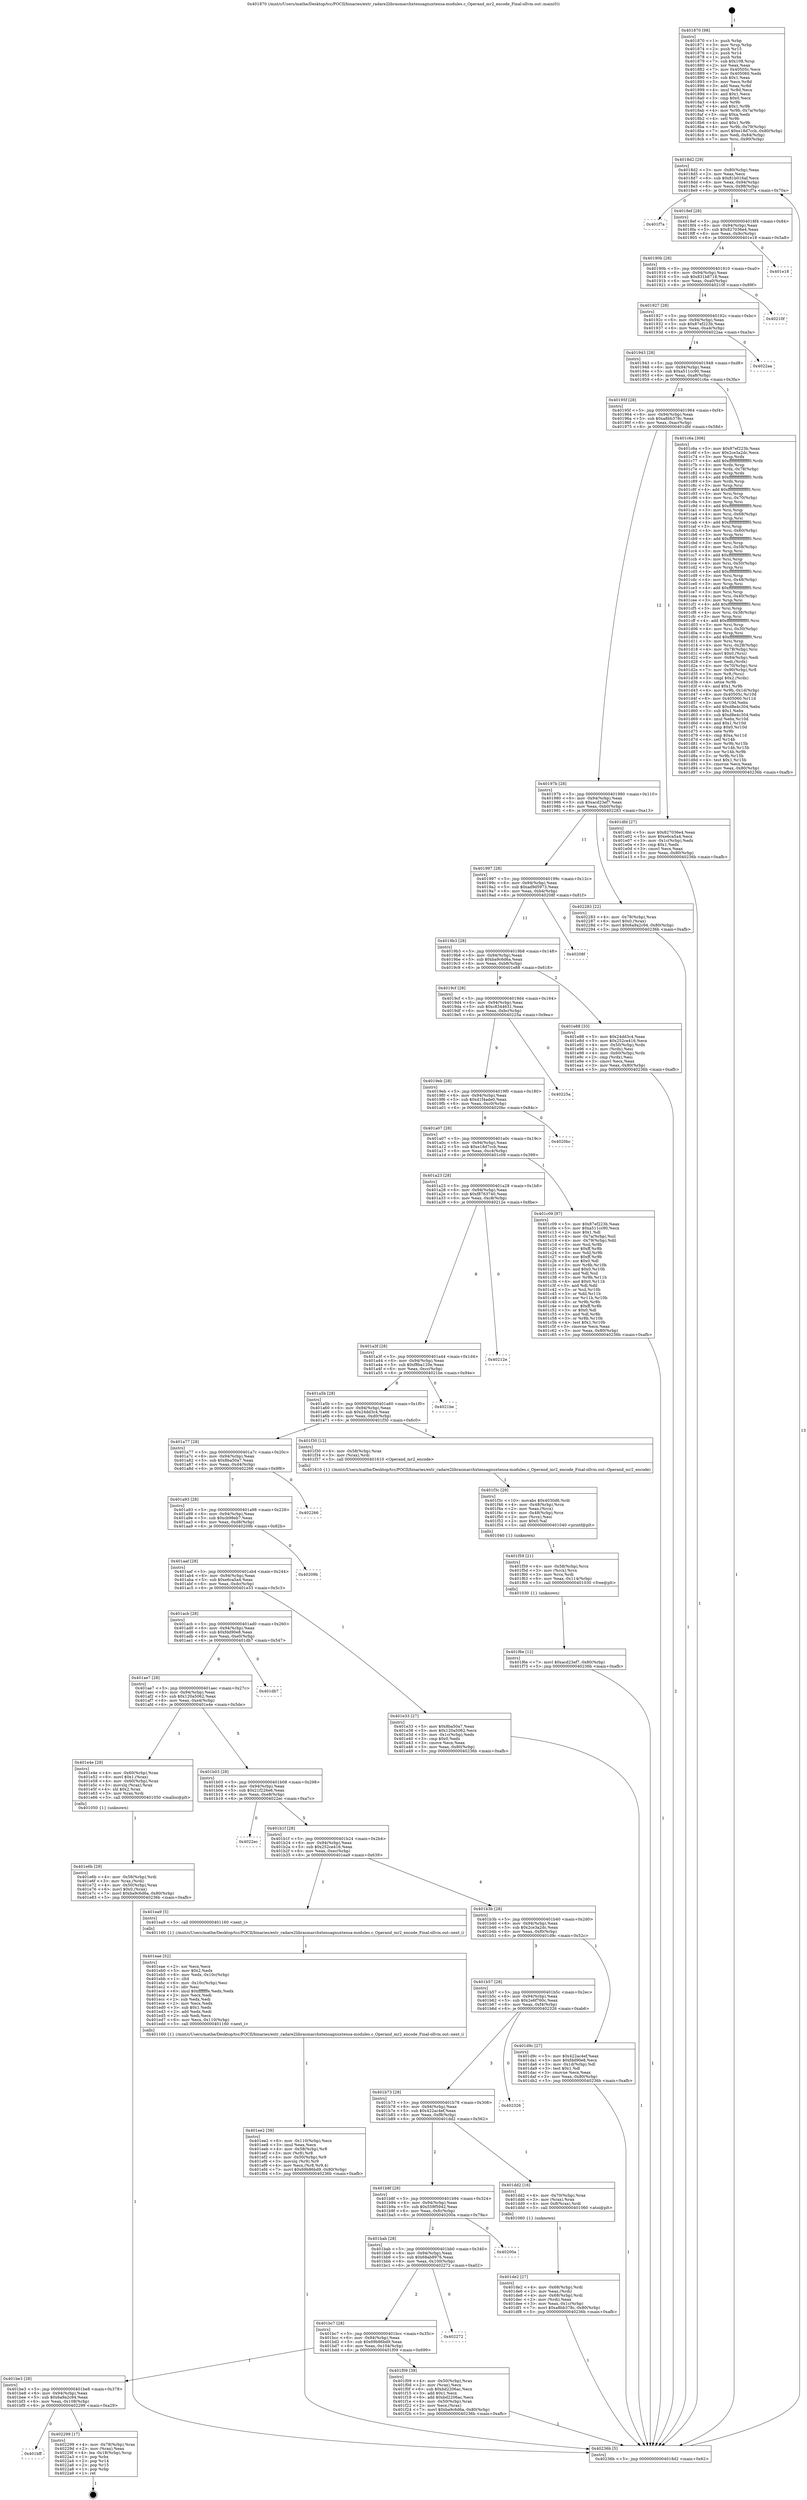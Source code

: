 digraph "0x401870" {
  label = "0x401870 (/mnt/c/Users/mathe/Desktop/tcc/POCII/binaries/extr_radare2librasmarchxtensagnuxtensa-modules.c_Operand_mr2_encode_Final-ollvm.out::main(0))"
  labelloc = "t"
  node[shape=record]

  Entry [label="",width=0.3,height=0.3,shape=circle,fillcolor=black,style=filled]
  "0x4018d2" [label="{
     0x4018d2 [29]\l
     | [instrs]\l
     &nbsp;&nbsp;0x4018d2 \<+3\>: mov -0x80(%rbp),%eax\l
     &nbsp;&nbsp;0x4018d5 \<+2\>: mov %eax,%ecx\l
     &nbsp;&nbsp;0x4018d7 \<+6\>: sub $0x81b016af,%ecx\l
     &nbsp;&nbsp;0x4018dd \<+6\>: mov %eax,-0x94(%rbp)\l
     &nbsp;&nbsp;0x4018e3 \<+6\>: mov %ecx,-0x98(%rbp)\l
     &nbsp;&nbsp;0x4018e9 \<+6\>: je 0000000000401f7a \<main+0x70a\>\l
  }"]
  "0x401f7a" [label="{
     0x401f7a\l
  }", style=dashed]
  "0x4018ef" [label="{
     0x4018ef [28]\l
     | [instrs]\l
     &nbsp;&nbsp;0x4018ef \<+5\>: jmp 00000000004018f4 \<main+0x84\>\l
     &nbsp;&nbsp;0x4018f4 \<+6\>: mov -0x94(%rbp),%eax\l
     &nbsp;&nbsp;0x4018fa \<+5\>: sub $0x827036e4,%eax\l
     &nbsp;&nbsp;0x4018ff \<+6\>: mov %eax,-0x9c(%rbp)\l
     &nbsp;&nbsp;0x401905 \<+6\>: je 0000000000401e18 \<main+0x5a8\>\l
  }"]
  Exit [label="",width=0.3,height=0.3,shape=circle,fillcolor=black,style=filled,peripheries=2]
  "0x401e18" [label="{
     0x401e18\l
  }", style=dashed]
  "0x40190b" [label="{
     0x40190b [28]\l
     | [instrs]\l
     &nbsp;&nbsp;0x40190b \<+5\>: jmp 0000000000401910 \<main+0xa0\>\l
     &nbsp;&nbsp;0x401910 \<+6\>: mov -0x94(%rbp),%eax\l
     &nbsp;&nbsp;0x401916 \<+5\>: sub $0x831b8718,%eax\l
     &nbsp;&nbsp;0x40191b \<+6\>: mov %eax,-0xa0(%rbp)\l
     &nbsp;&nbsp;0x401921 \<+6\>: je 000000000040210f \<main+0x89f\>\l
  }"]
  "0x401bff" [label="{
     0x401bff\l
  }", style=dashed]
  "0x40210f" [label="{
     0x40210f\l
  }", style=dashed]
  "0x401927" [label="{
     0x401927 [28]\l
     | [instrs]\l
     &nbsp;&nbsp;0x401927 \<+5\>: jmp 000000000040192c \<main+0xbc\>\l
     &nbsp;&nbsp;0x40192c \<+6\>: mov -0x94(%rbp),%eax\l
     &nbsp;&nbsp;0x401932 \<+5\>: sub $0x87ef223b,%eax\l
     &nbsp;&nbsp;0x401937 \<+6\>: mov %eax,-0xa4(%rbp)\l
     &nbsp;&nbsp;0x40193d \<+6\>: je 00000000004022aa \<main+0xa3a\>\l
  }"]
  "0x402299" [label="{
     0x402299 [17]\l
     | [instrs]\l
     &nbsp;&nbsp;0x402299 \<+4\>: mov -0x78(%rbp),%rax\l
     &nbsp;&nbsp;0x40229d \<+2\>: mov (%rax),%eax\l
     &nbsp;&nbsp;0x40229f \<+4\>: lea -0x18(%rbp),%rsp\l
     &nbsp;&nbsp;0x4022a3 \<+1\>: pop %rbx\l
     &nbsp;&nbsp;0x4022a4 \<+2\>: pop %r14\l
     &nbsp;&nbsp;0x4022a6 \<+2\>: pop %r15\l
     &nbsp;&nbsp;0x4022a8 \<+1\>: pop %rbp\l
     &nbsp;&nbsp;0x4022a9 \<+1\>: ret\l
  }"]
  "0x4022aa" [label="{
     0x4022aa\l
  }", style=dashed]
  "0x401943" [label="{
     0x401943 [28]\l
     | [instrs]\l
     &nbsp;&nbsp;0x401943 \<+5\>: jmp 0000000000401948 \<main+0xd8\>\l
     &nbsp;&nbsp;0x401948 \<+6\>: mov -0x94(%rbp),%eax\l
     &nbsp;&nbsp;0x40194e \<+5\>: sub $0xa511cc90,%eax\l
     &nbsp;&nbsp;0x401953 \<+6\>: mov %eax,-0xa8(%rbp)\l
     &nbsp;&nbsp;0x401959 \<+6\>: je 0000000000401c6a \<main+0x3fa\>\l
  }"]
  "0x401f6e" [label="{
     0x401f6e [12]\l
     | [instrs]\l
     &nbsp;&nbsp;0x401f6e \<+7\>: movl $0xacd23ef7,-0x80(%rbp)\l
     &nbsp;&nbsp;0x401f75 \<+5\>: jmp 000000000040236b \<main+0xafb\>\l
  }"]
  "0x401c6a" [label="{
     0x401c6a [306]\l
     | [instrs]\l
     &nbsp;&nbsp;0x401c6a \<+5\>: mov $0x87ef223b,%eax\l
     &nbsp;&nbsp;0x401c6f \<+5\>: mov $0x2ce3a2dc,%ecx\l
     &nbsp;&nbsp;0x401c74 \<+3\>: mov %rsp,%rdx\l
     &nbsp;&nbsp;0x401c77 \<+4\>: add $0xfffffffffffffff0,%rdx\l
     &nbsp;&nbsp;0x401c7b \<+3\>: mov %rdx,%rsp\l
     &nbsp;&nbsp;0x401c7e \<+4\>: mov %rdx,-0x78(%rbp)\l
     &nbsp;&nbsp;0x401c82 \<+3\>: mov %rsp,%rdx\l
     &nbsp;&nbsp;0x401c85 \<+4\>: add $0xfffffffffffffff0,%rdx\l
     &nbsp;&nbsp;0x401c89 \<+3\>: mov %rdx,%rsp\l
     &nbsp;&nbsp;0x401c8c \<+3\>: mov %rsp,%rsi\l
     &nbsp;&nbsp;0x401c8f \<+4\>: add $0xfffffffffffffff0,%rsi\l
     &nbsp;&nbsp;0x401c93 \<+3\>: mov %rsi,%rsp\l
     &nbsp;&nbsp;0x401c96 \<+4\>: mov %rsi,-0x70(%rbp)\l
     &nbsp;&nbsp;0x401c9a \<+3\>: mov %rsp,%rsi\l
     &nbsp;&nbsp;0x401c9d \<+4\>: add $0xfffffffffffffff0,%rsi\l
     &nbsp;&nbsp;0x401ca1 \<+3\>: mov %rsi,%rsp\l
     &nbsp;&nbsp;0x401ca4 \<+4\>: mov %rsi,-0x68(%rbp)\l
     &nbsp;&nbsp;0x401ca8 \<+3\>: mov %rsp,%rsi\l
     &nbsp;&nbsp;0x401cab \<+4\>: add $0xfffffffffffffff0,%rsi\l
     &nbsp;&nbsp;0x401caf \<+3\>: mov %rsi,%rsp\l
     &nbsp;&nbsp;0x401cb2 \<+4\>: mov %rsi,-0x60(%rbp)\l
     &nbsp;&nbsp;0x401cb6 \<+3\>: mov %rsp,%rsi\l
     &nbsp;&nbsp;0x401cb9 \<+4\>: add $0xfffffffffffffff0,%rsi\l
     &nbsp;&nbsp;0x401cbd \<+3\>: mov %rsi,%rsp\l
     &nbsp;&nbsp;0x401cc0 \<+4\>: mov %rsi,-0x58(%rbp)\l
     &nbsp;&nbsp;0x401cc4 \<+3\>: mov %rsp,%rsi\l
     &nbsp;&nbsp;0x401cc7 \<+4\>: add $0xfffffffffffffff0,%rsi\l
     &nbsp;&nbsp;0x401ccb \<+3\>: mov %rsi,%rsp\l
     &nbsp;&nbsp;0x401cce \<+4\>: mov %rsi,-0x50(%rbp)\l
     &nbsp;&nbsp;0x401cd2 \<+3\>: mov %rsp,%rsi\l
     &nbsp;&nbsp;0x401cd5 \<+4\>: add $0xfffffffffffffff0,%rsi\l
     &nbsp;&nbsp;0x401cd9 \<+3\>: mov %rsi,%rsp\l
     &nbsp;&nbsp;0x401cdc \<+4\>: mov %rsi,-0x48(%rbp)\l
     &nbsp;&nbsp;0x401ce0 \<+3\>: mov %rsp,%rsi\l
     &nbsp;&nbsp;0x401ce3 \<+4\>: add $0xfffffffffffffff0,%rsi\l
     &nbsp;&nbsp;0x401ce7 \<+3\>: mov %rsi,%rsp\l
     &nbsp;&nbsp;0x401cea \<+4\>: mov %rsi,-0x40(%rbp)\l
     &nbsp;&nbsp;0x401cee \<+3\>: mov %rsp,%rsi\l
     &nbsp;&nbsp;0x401cf1 \<+4\>: add $0xfffffffffffffff0,%rsi\l
     &nbsp;&nbsp;0x401cf5 \<+3\>: mov %rsi,%rsp\l
     &nbsp;&nbsp;0x401cf8 \<+4\>: mov %rsi,-0x38(%rbp)\l
     &nbsp;&nbsp;0x401cfc \<+3\>: mov %rsp,%rsi\l
     &nbsp;&nbsp;0x401cff \<+4\>: add $0xfffffffffffffff0,%rsi\l
     &nbsp;&nbsp;0x401d03 \<+3\>: mov %rsi,%rsp\l
     &nbsp;&nbsp;0x401d06 \<+4\>: mov %rsi,-0x30(%rbp)\l
     &nbsp;&nbsp;0x401d0a \<+3\>: mov %rsp,%rsi\l
     &nbsp;&nbsp;0x401d0d \<+4\>: add $0xfffffffffffffff0,%rsi\l
     &nbsp;&nbsp;0x401d11 \<+3\>: mov %rsi,%rsp\l
     &nbsp;&nbsp;0x401d14 \<+4\>: mov %rsi,-0x28(%rbp)\l
     &nbsp;&nbsp;0x401d18 \<+4\>: mov -0x78(%rbp),%rsi\l
     &nbsp;&nbsp;0x401d1c \<+6\>: movl $0x0,(%rsi)\l
     &nbsp;&nbsp;0x401d22 \<+6\>: mov -0x84(%rbp),%edi\l
     &nbsp;&nbsp;0x401d28 \<+2\>: mov %edi,(%rdx)\l
     &nbsp;&nbsp;0x401d2a \<+4\>: mov -0x70(%rbp),%rsi\l
     &nbsp;&nbsp;0x401d2e \<+7\>: mov -0x90(%rbp),%r8\l
     &nbsp;&nbsp;0x401d35 \<+3\>: mov %r8,(%rsi)\l
     &nbsp;&nbsp;0x401d38 \<+3\>: cmpl $0x2,(%rdx)\l
     &nbsp;&nbsp;0x401d3b \<+4\>: setne %r9b\l
     &nbsp;&nbsp;0x401d3f \<+4\>: and $0x1,%r9b\l
     &nbsp;&nbsp;0x401d43 \<+4\>: mov %r9b,-0x1d(%rbp)\l
     &nbsp;&nbsp;0x401d47 \<+8\>: mov 0x40505c,%r10d\l
     &nbsp;&nbsp;0x401d4f \<+8\>: mov 0x405060,%r11d\l
     &nbsp;&nbsp;0x401d57 \<+3\>: mov %r10d,%ebx\l
     &nbsp;&nbsp;0x401d5a \<+6\>: add $0xd8e4c304,%ebx\l
     &nbsp;&nbsp;0x401d60 \<+3\>: sub $0x1,%ebx\l
     &nbsp;&nbsp;0x401d63 \<+6\>: sub $0xd8e4c304,%ebx\l
     &nbsp;&nbsp;0x401d69 \<+4\>: imul %ebx,%r10d\l
     &nbsp;&nbsp;0x401d6d \<+4\>: and $0x1,%r10d\l
     &nbsp;&nbsp;0x401d71 \<+4\>: cmp $0x0,%r10d\l
     &nbsp;&nbsp;0x401d75 \<+4\>: sete %r9b\l
     &nbsp;&nbsp;0x401d79 \<+4\>: cmp $0xa,%r11d\l
     &nbsp;&nbsp;0x401d7d \<+4\>: setl %r14b\l
     &nbsp;&nbsp;0x401d81 \<+3\>: mov %r9b,%r15b\l
     &nbsp;&nbsp;0x401d84 \<+3\>: and %r14b,%r15b\l
     &nbsp;&nbsp;0x401d87 \<+3\>: xor %r14b,%r9b\l
     &nbsp;&nbsp;0x401d8a \<+3\>: or %r9b,%r15b\l
     &nbsp;&nbsp;0x401d8d \<+4\>: test $0x1,%r15b\l
     &nbsp;&nbsp;0x401d91 \<+3\>: cmovne %ecx,%eax\l
     &nbsp;&nbsp;0x401d94 \<+3\>: mov %eax,-0x80(%rbp)\l
     &nbsp;&nbsp;0x401d97 \<+5\>: jmp 000000000040236b \<main+0xafb\>\l
  }"]
  "0x40195f" [label="{
     0x40195f [28]\l
     | [instrs]\l
     &nbsp;&nbsp;0x40195f \<+5\>: jmp 0000000000401964 \<main+0xf4\>\l
     &nbsp;&nbsp;0x401964 \<+6\>: mov -0x94(%rbp),%eax\l
     &nbsp;&nbsp;0x40196a \<+5\>: sub $0xa8bb378c,%eax\l
     &nbsp;&nbsp;0x40196f \<+6\>: mov %eax,-0xac(%rbp)\l
     &nbsp;&nbsp;0x401975 \<+6\>: je 0000000000401dfd \<main+0x58d\>\l
  }"]
  "0x401f59" [label="{
     0x401f59 [21]\l
     | [instrs]\l
     &nbsp;&nbsp;0x401f59 \<+4\>: mov -0x58(%rbp),%rcx\l
     &nbsp;&nbsp;0x401f5d \<+3\>: mov (%rcx),%rcx\l
     &nbsp;&nbsp;0x401f60 \<+3\>: mov %rcx,%rdi\l
     &nbsp;&nbsp;0x401f63 \<+6\>: mov %eax,-0x114(%rbp)\l
     &nbsp;&nbsp;0x401f69 \<+5\>: call 0000000000401030 \<free@plt\>\l
     | [calls]\l
     &nbsp;&nbsp;0x401030 \{1\} (unknown)\l
  }"]
  "0x401dfd" [label="{
     0x401dfd [27]\l
     | [instrs]\l
     &nbsp;&nbsp;0x401dfd \<+5\>: mov $0x827036e4,%eax\l
     &nbsp;&nbsp;0x401e02 \<+5\>: mov $0xe6ca5a4,%ecx\l
     &nbsp;&nbsp;0x401e07 \<+3\>: mov -0x1c(%rbp),%edx\l
     &nbsp;&nbsp;0x401e0a \<+3\>: cmp $0x1,%edx\l
     &nbsp;&nbsp;0x401e0d \<+3\>: cmovl %ecx,%eax\l
     &nbsp;&nbsp;0x401e10 \<+3\>: mov %eax,-0x80(%rbp)\l
     &nbsp;&nbsp;0x401e13 \<+5\>: jmp 000000000040236b \<main+0xafb\>\l
  }"]
  "0x40197b" [label="{
     0x40197b [28]\l
     | [instrs]\l
     &nbsp;&nbsp;0x40197b \<+5\>: jmp 0000000000401980 \<main+0x110\>\l
     &nbsp;&nbsp;0x401980 \<+6\>: mov -0x94(%rbp),%eax\l
     &nbsp;&nbsp;0x401986 \<+5\>: sub $0xacd23ef7,%eax\l
     &nbsp;&nbsp;0x40198b \<+6\>: mov %eax,-0xb0(%rbp)\l
     &nbsp;&nbsp;0x401991 \<+6\>: je 0000000000402283 \<main+0xa13\>\l
  }"]
  "0x401f3c" [label="{
     0x401f3c [29]\l
     | [instrs]\l
     &nbsp;&nbsp;0x401f3c \<+10\>: movabs $0x4030d6,%rdi\l
     &nbsp;&nbsp;0x401f46 \<+4\>: mov -0x48(%rbp),%rcx\l
     &nbsp;&nbsp;0x401f4a \<+2\>: mov %eax,(%rcx)\l
     &nbsp;&nbsp;0x401f4c \<+4\>: mov -0x48(%rbp),%rcx\l
     &nbsp;&nbsp;0x401f50 \<+2\>: mov (%rcx),%esi\l
     &nbsp;&nbsp;0x401f52 \<+2\>: mov $0x0,%al\l
     &nbsp;&nbsp;0x401f54 \<+5\>: call 0000000000401040 \<printf@plt\>\l
     | [calls]\l
     &nbsp;&nbsp;0x401040 \{1\} (unknown)\l
  }"]
  "0x402283" [label="{
     0x402283 [22]\l
     | [instrs]\l
     &nbsp;&nbsp;0x402283 \<+4\>: mov -0x78(%rbp),%rax\l
     &nbsp;&nbsp;0x402287 \<+6\>: movl $0x0,(%rax)\l
     &nbsp;&nbsp;0x40228d \<+7\>: movl $0x6a9a2c94,-0x80(%rbp)\l
     &nbsp;&nbsp;0x402294 \<+5\>: jmp 000000000040236b \<main+0xafb\>\l
  }"]
  "0x401997" [label="{
     0x401997 [28]\l
     | [instrs]\l
     &nbsp;&nbsp;0x401997 \<+5\>: jmp 000000000040199c \<main+0x12c\>\l
     &nbsp;&nbsp;0x40199c \<+6\>: mov -0x94(%rbp),%eax\l
     &nbsp;&nbsp;0x4019a2 \<+5\>: sub $0xad9d5973,%eax\l
     &nbsp;&nbsp;0x4019a7 \<+6\>: mov %eax,-0xb4(%rbp)\l
     &nbsp;&nbsp;0x4019ad \<+6\>: je 000000000040208f \<main+0x81f\>\l
  }"]
  "0x401be3" [label="{
     0x401be3 [28]\l
     | [instrs]\l
     &nbsp;&nbsp;0x401be3 \<+5\>: jmp 0000000000401be8 \<main+0x378\>\l
     &nbsp;&nbsp;0x401be8 \<+6\>: mov -0x94(%rbp),%eax\l
     &nbsp;&nbsp;0x401bee \<+5\>: sub $0x6a9a2c94,%eax\l
     &nbsp;&nbsp;0x401bf3 \<+6\>: mov %eax,-0x108(%rbp)\l
     &nbsp;&nbsp;0x401bf9 \<+6\>: je 0000000000402299 \<main+0xa29\>\l
  }"]
  "0x40208f" [label="{
     0x40208f\l
  }", style=dashed]
  "0x4019b3" [label="{
     0x4019b3 [28]\l
     | [instrs]\l
     &nbsp;&nbsp;0x4019b3 \<+5\>: jmp 00000000004019b8 \<main+0x148\>\l
     &nbsp;&nbsp;0x4019b8 \<+6\>: mov -0x94(%rbp),%eax\l
     &nbsp;&nbsp;0x4019be \<+5\>: sub $0xba9c6d6a,%eax\l
     &nbsp;&nbsp;0x4019c3 \<+6\>: mov %eax,-0xb8(%rbp)\l
     &nbsp;&nbsp;0x4019c9 \<+6\>: je 0000000000401e88 \<main+0x618\>\l
  }"]
  "0x401f09" [label="{
     0x401f09 [39]\l
     | [instrs]\l
     &nbsp;&nbsp;0x401f09 \<+4\>: mov -0x50(%rbp),%rax\l
     &nbsp;&nbsp;0x401f0d \<+2\>: mov (%rax),%ecx\l
     &nbsp;&nbsp;0x401f0f \<+6\>: sub $0xbd2206ac,%ecx\l
     &nbsp;&nbsp;0x401f15 \<+3\>: add $0x1,%ecx\l
     &nbsp;&nbsp;0x401f18 \<+6\>: add $0xbd2206ac,%ecx\l
     &nbsp;&nbsp;0x401f1e \<+4\>: mov -0x50(%rbp),%rax\l
     &nbsp;&nbsp;0x401f22 \<+2\>: mov %ecx,(%rax)\l
     &nbsp;&nbsp;0x401f24 \<+7\>: movl $0xba9c6d6a,-0x80(%rbp)\l
     &nbsp;&nbsp;0x401f2b \<+5\>: jmp 000000000040236b \<main+0xafb\>\l
  }"]
  "0x401e88" [label="{
     0x401e88 [33]\l
     | [instrs]\l
     &nbsp;&nbsp;0x401e88 \<+5\>: mov $0x24dd3c4,%eax\l
     &nbsp;&nbsp;0x401e8d \<+5\>: mov $0x252ce416,%ecx\l
     &nbsp;&nbsp;0x401e92 \<+4\>: mov -0x50(%rbp),%rdx\l
     &nbsp;&nbsp;0x401e96 \<+2\>: mov (%rdx),%esi\l
     &nbsp;&nbsp;0x401e98 \<+4\>: mov -0x60(%rbp),%rdx\l
     &nbsp;&nbsp;0x401e9c \<+2\>: cmp (%rdx),%esi\l
     &nbsp;&nbsp;0x401e9e \<+3\>: cmovl %ecx,%eax\l
     &nbsp;&nbsp;0x401ea1 \<+3\>: mov %eax,-0x80(%rbp)\l
     &nbsp;&nbsp;0x401ea4 \<+5\>: jmp 000000000040236b \<main+0xafb\>\l
  }"]
  "0x4019cf" [label="{
     0x4019cf [28]\l
     | [instrs]\l
     &nbsp;&nbsp;0x4019cf \<+5\>: jmp 00000000004019d4 \<main+0x164\>\l
     &nbsp;&nbsp;0x4019d4 \<+6\>: mov -0x94(%rbp),%eax\l
     &nbsp;&nbsp;0x4019da \<+5\>: sub $0xc8344631,%eax\l
     &nbsp;&nbsp;0x4019df \<+6\>: mov %eax,-0xbc(%rbp)\l
     &nbsp;&nbsp;0x4019e5 \<+6\>: je 000000000040225a \<main+0x9ea\>\l
  }"]
  "0x401bc7" [label="{
     0x401bc7 [28]\l
     | [instrs]\l
     &nbsp;&nbsp;0x401bc7 \<+5\>: jmp 0000000000401bcc \<main+0x35c\>\l
     &nbsp;&nbsp;0x401bcc \<+6\>: mov -0x94(%rbp),%eax\l
     &nbsp;&nbsp;0x401bd2 \<+5\>: sub $0x69b86bd9,%eax\l
     &nbsp;&nbsp;0x401bd7 \<+6\>: mov %eax,-0x104(%rbp)\l
     &nbsp;&nbsp;0x401bdd \<+6\>: je 0000000000401f09 \<main+0x699\>\l
  }"]
  "0x40225a" [label="{
     0x40225a\l
  }", style=dashed]
  "0x4019eb" [label="{
     0x4019eb [28]\l
     | [instrs]\l
     &nbsp;&nbsp;0x4019eb \<+5\>: jmp 00000000004019f0 \<main+0x180\>\l
     &nbsp;&nbsp;0x4019f0 \<+6\>: mov -0x94(%rbp),%eax\l
     &nbsp;&nbsp;0x4019f6 \<+5\>: sub $0xd1f4ade0,%eax\l
     &nbsp;&nbsp;0x4019fb \<+6\>: mov %eax,-0xc0(%rbp)\l
     &nbsp;&nbsp;0x401a01 \<+6\>: je 00000000004020bc \<main+0x84c\>\l
  }"]
  "0x402272" [label="{
     0x402272\l
  }", style=dashed]
  "0x4020bc" [label="{
     0x4020bc\l
  }", style=dashed]
  "0x401a07" [label="{
     0x401a07 [28]\l
     | [instrs]\l
     &nbsp;&nbsp;0x401a07 \<+5\>: jmp 0000000000401a0c \<main+0x19c\>\l
     &nbsp;&nbsp;0x401a0c \<+6\>: mov -0x94(%rbp),%eax\l
     &nbsp;&nbsp;0x401a12 \<+5\>: sub $0xe18d7ccb,%eax\l
     &nbsp;&nbsp;0x401a17 \<+6\>: mov %eax,-0xc4(%rbp)\l
     &nbsp;&nbsp;0x401a1d \<+6\>: je 0000000000401c09 \<main+0x399\>\l
  }"]
  "0x401bab" [label="{
     0x401bab [28]\l
     | [instrs]\l
     &nbsp;&nbsp;0x401bab \<+5\>: jmp 0000000000401bb0 \<main+0x340\>\l
     &nbsp;&nbsp;0x401bb0 \<+6\>: mov -0x94(%rbp),%eax\l
     &nbsp;&nbsp;0x401bb6 \<+5\>: sub $0x68ab8976,%eax\l
     &nbsp;&nbsp;0x401bbb \<+6\>: mov %eax,-0x100(%rbp)\l
     &nbsp;&nbsp;0x401bc1 \<+6\>: je 0000000000402272 \<main+0xa02\>\l
  }"]
  "0x401c09" [label="{
     0x401c09 [97]\l
     | [instrs]\l
     &nbsp;&nbsp;0x401c09 \<+5\>: mov $0x87ef223b,%eax\l
     &nbsp;&nbsp;0x401c0e \<+5\>: mov $0xa511cc90,%ecx\l
     &nbsp;&nbsp;0x401c13 \<+2\>: mov $0x1,%dl\l
     &nbsp;&nbsp;0x401c15 \<+4\>: mov -0x7a(%rbp),%sil\l
     &nbsp;&nbsp;0x401c19 \<+4\>: mov -0x79(%rbp),%dil\l
     &nbsp;&nbsp;0x401c1d \<+3\>: mov %sil,%r8b\l
     &nbsp;&nbsp;0x401c20 \<+4\>: xor $0xff,%r8b\l
     &nbsp;&nbsp;0x401c24 \<+3\>: mov %dil,%r9b\l
     &nbsp;&nbsp;0x401c27 \<+4\>: xor $0xff,%r9b\l
     &nbsp;&nbsp;0x401c2b \<+3\>: xor $0x0,%dl\l
     &nbsp;&nbsp;0x401c2e \<+3\>: mov %r8b,%r10b\l
     &nbsp;&nbsp;0x401c31 \<+4\>: and $0x0,%r10b\l
     &nbsp;&nbsp;0x401c35 \<+3\>: and %dl,%sil\l
     &nbsp;&nbsp;0x401c38 \<+3\>: mov %r9b,%r11b\l
     &nbsp;&nbsp;0x401c3b \<+4\>: and $0x0,%r11b\l
     &nbsp;&nbsp;0x401c3f \<+3\>: and %dl,%dil\l
     &nbsp;&nbsp;0x401c42 \<+3\>: or %sil,%r10b\l
     &nbsp;&nbsp;0x401c45 \<+3\>: or %dil,%r11b\l
     &nbsp;&nbsp;0x401c48 \<+3\>: xor %r11b,%r10b\l
     &nbsp;&nbsp;0x401c4b \<+3\>: or %r9b,%r8b\l
     &nbsp;&nbsp;0x401c4e \<+4\>: xor $0xff,%r8b\l
     &nbsp;&nbsp;0x401c52 \<+3\>: or $0x0,%dl\l
     &nbsp;&nbsp;0x401c55 \<+3\>: and %dl,%r8b\l
     &nbsp;&nbsp;0x401c58 \<+3\>: or %r8b,%r10b\l
     &nbsp;&nbsp;0x401c5b \<+4\>: test $0x1,%r10b\l
     &nbsp;&nbsp;0x401c5f \<+3\>: cmovne %ecx,%eax\l
     &nbsp;&nbsp;0x401c62 \<+3\>: mov %eax,-0x80(%rbp)\l
     &nbsp;&nbsp;0x401c65 \<+5\>: jmp 000000000040236b \<main+0xafb\>\l
  }"]
  "0x401a23" [label="{
     0x401a23 [28]\l
     | [instrs]\l
     &nbsp;&nbsp;0x401a23 \<+5\>: jmp 0000000000401a28 \<main+0x1b8\>\l
     &nbsp;&nbsp;0x401a28 \<+6\>: mov -0x94(%rbp),%eax\l
     &nbsp;&nbsp;0x401a2e \<+5\>: sub $0xf8763740,%eax\l
     &nbsp;&nbsp;0x401a33 \<+6\>: mov %eax,-0xc8(%rbp)\l
     &nbsp;&nbsp;0x401a39 \<+6\>: je 000000000040212e \<main+0x8be\>\l
  }"]
  "0x40236b" [label="{
     0x40236b [5]\l
     | [instrs]\l
     &nbsp;&nbsp;0x40236b \<+5\>: jmp 00000000004018d2 \<main+0x62\>\l
  }"]
  "0x401870" [label="{
     0x401870 [98]\l
     | [instrs]\l
     &nbsp;&nbsp;0x401870 \<+1\>: push %rbp\l
     &nbsp;&nbsp;0x401871 \<+3\>: mov %rsp,%rbp\l
     &nbsp;&nbsp;0x401874 \<+2\>: push %r15\l
     &nbsp;&nbsp;0x401876 \<+2\>: push %r14\l
     &nbsp;&nbsp;0x401878 \<+1\>: push %rbx\l
     &nbsp;&nbsp;0x401879 \<+7\>: sub $0x108,%rsp\l
     &nbsp;&nbsp;0x401880 \<+2\>: xor %eax,%eax\l
     &nbsp;&nbsp;0x401882 \<+7\>: mov 0x40505c,%ecx\l
     &nbsp;&nbsp;0x401889 \<+7\>: mov 0x405060,%edx\l
     &nbsp;&nbsp;0x401890 \<+3\>: sub $0x1,%eax\l
     &nbsp;&nbsp;0x401893 \<+3\>: mov %ecx,%r8d\l
     &nbsp;&nbsp;0x401896 \<+3\>: add %eax,%r8d\l
     &nbsp;&nbsp;0x401899 \<+4\>: imul %r8d,%ecx\l
     &nbsp;&nbsp;0x40189d \<+3\>: and $0x1,%ecx\l
     &nbsp;&nbsp;0x4018a0 \<+3\>: cmp $0x0,%ecx\l
     &nbsp;&nbsp;0x4018a3 \<+4\>: sete %r9b\l
     &nbsp;&nbsp;0x4018a7 \<+4\>: and $0x1,%r9b\l
     &nbsp;&nbsp;0x4018ab \<+4\>: mov %r9b,-0x7a(%rbp)\l
     &nbsp;&nbsp;0x4018af \<+3\>: cmp $0xa,%edx\l
     &nbsp;&nbsp;0x4018b2 \<+4\>: setl %r9b\l
     &nbsp;&nbsp;0x4018b6 \<+4\>: and $0x1,%r9b\l
     &nbsp;&nbsp;0x4018ba \<+4\>: mov %r9b,-0x79(%rbp)\l
     &nbsp;&nbsp;0x4018be \<+7\>: movl $0xe18d7ccb,-0x80(%rbp)\l
     &nbsp;&nbsp;0x4018c5 \<+6\>: mov %edi,-0x84(%rbp)\l
     &nbsp;&nbsp;0x4018cb \<+7\>: mov %rsi,-0x90(%rbp)\l
  }"]
  "0x40200a" [label="{
     0x40200a\l
  }", style=dashed]
  "0x401ee2" [label="{
     0x401ee2 [39]\l
     | [instrs]\l
     &nbsp;&nbsp;0x401ee2 \<+6\>: mov -0x110(%rbp),%ecx\l
     &nbsp;&nbsp;0x401ee8 \<+3\>: imul %eax,%ecx\l
     &nbsp;&nbsp;0x401eeb \<+4\>: mov -0x58(%rbp),%r8\l
     &nbsp;&nbsp;0x401eef \<+3\>: mov (%r8),%r8\l
     &nbsp;&nbsp;0x401ef2 \<+4\>: mov -0x50(%rbp),%r9\l
     &nbsp;&nbsp;0x401ef6 \<+3\>: movslq (%r9),%r9\l
     &nbsp;&nbsp;0x401ef9 \<+4\>: mov %ecx,(%r8,%r9,4)\l
     &nbsp;&nbsp;0x401efd \<+7\>: movl $0x69b86bd9,-0x80(%rbp)\l
     &nbsp;&nbsp;0x401f04 \<+5\>: jmp 000000000040236b \<main+0xafb\>\l
  }"]
  "0x40212e" [label="{
     0x40212e\l
  }", style=dashed]
  "0x401a3f" [label="{
     0x401a3f [28]\l
     | [instrs]\l
     &nbsp;&nbsp;0x401a3f \<+5\>: jmp 0000000000401a44 \<main+0x1d4\>\l
     &nbsp;&nbsp;0x401a44 \<+6\>: mov -0x94(%rbp),%eax\l
     &nbsp;&nbsp;0x401a4a \<+5\>: sub $0xf8ba120e,%eax\l
     &nbsp;&nbsp;0x401a4f \<+6\>: mov %eax,-0xcc(%rbp)\l
     &nbsp;&nbsp;0x401a55 \<+6\>: je 00000000004021be \<main+0x94e\>\l
  }"]
  "0x401eae" [label="{
     0x401eae [52]\l
     | [instrs]\l
     &nbsp;&nbsp;0x401eae \<+2\>: xor %ecx,%ecx\l
     &nbsp;&nbsp;0x401eb0 \<+5\>: mov $0x2,%edx\l
     &nbsp;&nbsp;0x401eb5 \<+6\>: mov %edx,-0x10c(%rbp)\l
     &nbsp;&nbsp;0x401ebb \<+1\>: cltd\l
     &nbsp;&nbsp;0x401ebc \<+6\>: mov -0x10c(%rbp),%esi\l
     &nbsp;&nbsp;0x401ec2 \<+2\>: idiv %esi\l
     &nbsp;&nbsp;0x401ec4 \<+6\>: imul $0xfffffffe,%edx,%edx\l
     &nbsp;&nbsp;0x401eca \<+2\>: mov %ecx,%edi\l
     &nbsp;&nbsp;0x401ecc \<+2\>: sub %edx,%edi\l
     &nbsp;&nbsp;0x401ece \<+2\>: mov %ecx,%edx\l
     &nbsp;&nbsp;0x401ed0 \<+3\>: sub $0x1,%edx\l
     &nbsp;&nbsp;0x401ed3 \<+2\>: add %edx,%edi\l
     &nbsp;&nbsp;0x401ed5 \<+2\>: sub %edi,%ecx\l
     &nbsp;&nbsp;0x401ed7 \<+6\>: mov %ecx,-0x110(%rbp)\l
     &nbsp;&nbsp;0x401edd \<+5\>: call 0000000000401160 \<next_i\>\l
     | [calls]\l
     &nbsp;&nbsp;0x401160 \{1\} (/mnt/c/Users/mathe/Desktop/tcc/POCII/binaries/extr_radare2librasmarchxtensagnuxtensa-modules.c_Operand_mr2_encode_Final-ollvm.out::next_i)\l
  }"]
  "0x4021be" [label="{
     0x4021be\l
  }", style=dashed]
  "0x401a5b" [label="{
     0x401a5b [28]\l
     | [instrs]\l
     &nbsp;&nbsp;0x401a5b \<+5\>: jmp 0000000000401a60 \<main+0x1f0\>\l
     &nbsp;&nbsp;0x401a60 \<+6\>: mov -0x94(%rbp),%eax\l
     &nbsp;&nbsp;0x401a66 \<+5\>: sub $0x24dd3c4,%eax\l
     &nbsp;&nbsp;0x401a6b \<+6\>: mov %eax,-0xd0(%rbp)\l
     &nbsp;&nbsp;0x401a71 \<+6\>: je 0000000000401f30 \<main+0x6c0\>\l
  }"]
  "0x401e6b" [label="{
     0x401e6b [29]\l
     | [instrs]\l
     &nbsp;&nbsp;0x401e6b \<+4\>: mov -0x58(%rbp),%rdi\l
     &nbsp;&nbsp;0x401e6f \<+3\>: mov %rax,(%rdi)\l
     &nbsp;&nbsp;0x401e72 \<+4\>: mov -0x50(%rbp),%rax\l
     &nbsp;&nbsp;0x401e76 \<+6\>: movl $0x0,(%rax)\l
     &nbsp;&nbsp;0x401e7c \<+7\>: movl $0xba9c6d6a,-0x80(%rbp)\l
     &nbsp;&nbsp;0x401e83 \<+5\>: jmp 000000000040236b \<main+0xafb\>\l
  }"]
  "0x401f30" [label="{
     0x401f30 [12]\l
     | [instrs]\l
     &nbsp;&nbsp;0x401f30 \<+4\>: mov -0x58(%rbp),%rax\l
     &nbsp;&nbsp;0x401f34 \<+3\>: mov (%rax),%rdi\l
     &nbsp;&nbsp;0x401f37 \<+5\>: call 0000000000401610 \<Operand_mr2_encode\>\l
     | [calls]\l
     &nbsp;&nbsp;0x401610 \{1\} (/mnt/c/Users/mathe/Desktop/tcc/POCII/binaries/extr_radare2librasmarchxtensagnuxtensa-modules.c_Operand_mr2_encode_Final-ollvm.out::Operand_mr2_encode)\l
  }"]
  "0x401a77" [label="{
     0x401a77 [28]\l
     | [instrs]\l
     &nbsp;&nbsp;0x401a77 \<+5\>: jmp 0000000000401a7c \<main+0x20c\>\l
     &nbsp;&nbsp;0x401a7c \<+6\>: mov -0x94(%rbp),%eax\l
     &nbsp;&nbsp;0x401a82 \<+5\>: sub $0x8ba50a7,%eax\l
     &nbsp;&nbsp;0x401a87 \<+6\>: mov %eax,-0xd4(%rbp)\l
     &nbsp;&nbsp;0x401a8d \<+6\>: je 0000000000402266 \<main+0x9f6\>\l
  }"]
  "0x401de2" [label="{
     0x401de2 [27]\l
     | [instrs]\l
     &nbsp;&nbsp;0x401de2 \<+4\>: mov -0x68(%rbp),%rdi\l
     &nbsp;&nbsp;0x401de6 \<+2\>: mov %eax,(%rdi)\l
     &nbsp;&nbsp;0x401de8 \<+4\>: mov -0x68(%rbp),%rdi\l
     &nbsp;&nbsp;0x401dec \<+2\>: mov (%rdi),%eax\l
     &nbsp;&nbsp;0x401dee \<+3\>: mov %eax,-0x1c(%rbp)\l
     &nbsp;&nbsp;0x401df1 \<+7\>: movl $0xa8bb378c,-0x80(%rbp)\l
     &nbsp;&nbsp;0x401df8 \<+5\>: jmp 000000000040236b \<main+0xafb\>\l
  }"]
  "0x402266" [label="{
     0x402266\l
  }", style=dashed]
  "0x401a93" [label="{
     0x401a93 [28]\l
     | [instrs]\l
     &nbsp;&nbsp;0x401a93 \<+5\>: jmp 0000000000401a98 \<main+0x228\>\l
     &nbsp;&nbsp;0x401a98 \<+6\>: mov -0x94(%rbp),%eax\l
     &nbsp;&nbsp;0x401a9e \<+5\>: sub $0xcb98eb7,%eax\l
     &nbsp;&nbsp;0x401aa3 \<+6\>: mov %eax,-0xd8(%rbp)\l
     &nbsp;&nbsp;0x401aa9 \<+6\>: je 000000000040209b \<main+0x82b\>\l
  }"]
  "0x401b8f" [label="{
     0x401b8f [28]\l
     | [instrs]\l
     &nbsp;&nbsp;0x401b8f \<+5\>: jmp 0000000000401b94 \<main+0x324\>\l
     &nbsp;&nbsp;0x401b94 \<+6\>: mov -0x94(%rbp),%eax\l
     &nbsp;&nbsp;0x401b9a \<+5\>: sub $0x559f5942,%eax\l
     &nbsp;&nbsp;0x401b9f \<+6\>: mov %eax,-0xfc(%rbp)\l
     &nbsp;&nbsp;0x401ba5 \<+6\>: je 000000000040200a \<main+0x79a\>\l
  }"]
  "0x40209b" [label="{
     0x40209b\l
  }", style=dashed]
  "0x401aaf" [label="{
     0x401aaf [28]\l
     | [instrs]\l
     &nbsp;&nbsp;0x401aaf \<+5\>: jmp 0000000000401ab4 \<main+0x244\>\l
     &nbsp;&nbsp;0x401ab4 \<+6\>: mov -0x94(%rbp),%eax\l
     &nbsp;&nbsp;0x401aba \<+5\>: sub $0xe6ca5a4,%eax\l
     &nbsp;&nbsp;0x401abf \<+6\>: mov %eax,-0xdc(%rbp)\l
     &nbsp;&nbsp;0x401ac5 \<+6\>: je 0000000000401e33 \<main+0x5c3\>\l
  }"]
  "0x401dd2" [label="{
     0x401dd2 [16]\l
     | [instrs]\l
     &nbsp;&nbsp;0x401dd2 \<+4\>: mov -0x70(%rbp),%rax\l
     &nbsp;&nbsp;0x401dd6 \<+3\>: mov (%rax),%rax\l
     &nbsp;&nbsp;0x401dd9 \<+4\>: mov 0x8(%rax),%rdi\l
     &nbsp;&nbsp;0x401ddd \<+5\>: call 0000000000401060 \<atoi@plt\>\l
     | [calls]\l
     &nbsp;&nbsp;0x401060 \{1\} (unknown)\l
  }"]
  "0x401e33" [label="{
     0x401e33 [27]\l
     | [instrs]\l
     &nbsp;&nbsp;0x401e33 \<+5\>: mov $0x8ba50a7,%eax\l
     &nbsp;&nbsp;0x401e38 \<+5\>: mov $0x120a5062,%ecx\l
     &nbsp;&nbsp;0x401e3d \<+3\>: mov -0x1c(%rbp),%edx\l
     &nbsp;&nbsp;0x401e40 \<+3\>: cmp $0x0,%edx\l
     &nbsp;&nbsp;0x401e43 \<+3\>: cmove %ecx,%eax\l
     &nbsp;&nbsp;0x401e46 \<+3\>: mov %eax,-0x80(%rbp)\l
     &nbsp;&nbsp;0x401e49 \<+5\>: jmp 000000000040236b \<main+0xafb\>\l
  }"]
  "0x401acb" [label="{
     0x401acb [28]\l
     | [instrs]\l
     &nbsp;&nbsp;0x401acb \<+5\>: jmp 0000000000401ad0 \<main+0x260\>\l
     &nbsp;&nbsp;0x401ad0 \<+6\>: mov -0x94(%rbp),%eax\l
     &nbsp;&nbsp;0x401ad6 \<+5\>: sub $0xfdd90e8,%eax\l
     &nbsp;&nbsp;0x401adb \<+6\>: mov %eax,-0xe0(%rbp)\l
     &nbsp;&nbsp;0x401ae1 \<+6\>: je 0000000000401db7 \<main+0x547\>\l
  }"]
  "0x401b73" [label="{
     0x401b73 [28]\l
     | [instrs]\l
     &nbsp;&nbsp;0x401b73 \<+5\>: jmp 0000000000401b78 \<main+0x308\>\l
     &nbsp;&nbsp;0x401b78 \<+6\>: mov -0x94(%rbp),%eax\l
     &nbsp;&nbsp;0x401b7e \<+5\>: sub $0x422ac4ef,%eax\l
     &nbsp;&nbsp;0x401b83 \<+6\>: mov %eax,-0xf8(%rbp)\l
     &nbsp;&nbsp;0x401b89 \<+6\>: je 0000000000401dd2 \<main+0x562\>\l
  }"]
  "0x401db7" [label="{
     0x401db7\l
  }", style=dashed]
  "0x401ae7" [label="{
     0x401ae7 [28]\l
     | [instrs]\l
     &nbsp;&nbsp;0x401ae7 \<+5\>: jmp 0000000000401aec \<main+0x27c\>\l
     &nbsp;&nbsp;0x401aec \<+6\>: mov -0x94(%rbp),%eax\l
     &nbsp;&nbsp;0x401af2 \<+5\>: sub $0x120a5062,%eax\l
     &nbsp;&nbsp;0x401af7 \<+6\>: mov %eax,-0xe4(%rbp)\l
     &nbsp;&nbsp;0x401afd \<+6\>: je 0000000000401e4e \<main+0x5de\>\l
  }"]
  "0x402326" [label="{
     0x402326\l
  }", style=dashed]
  "0x401e4e" [label="{
     0x401e4e [29]\l
     | [instrs]\l
     &nbsp;&nbsp;0x401e4e \<+4\>: mov -0x60(%rbp),%rax\l
     &nbsp;&nbsp;0x401e52 \<+6\>: movl $0x1,(%rax)\l
     &nbsp;&nbsp;0x401e58 \<+4\>: mov -0x60(%rbp),%rax\l
     &nbsp;&nbsp;0x401e5c \<+3\>: movslq (%rax),%rax\l
     &nbsp;&nbsp;0x401e5f \<+4\>: shl $0x2,%rax\l
     &nbsp;&nbsp;0x401e63 \<+3\>: mov %rax,%rdi\l
     &nbsp;&nbsp;0x401e66 \<+5\>: call 0000000000401050 \<malloc@plt\>\l
     | [calls]\l
     &nbsp;&nbsp;0x401050 \{1\} (unknown)\l
  }"]
  "0x401b03" [label="{
     0x401b03 [28]\l
     | [instrs]\l
     &nbsp;&nbsp;0x401b03 \<+5\>: jmp 0000000000401b08 \<main+0x298\>\l
     &nbsp;&nbsp;0x401b08 \<+6\>: mov -0x94(%rbp),%eax\l
     &nbsp;&nbsp;0x401b0e \<+5\>: sub $0x21f226e6,%eax\l
     &nbsp;&nbsp;0x401b13 \<+6\>: mov %eax,-0xe8(%rbp)\l
     &nbsp;&nbsp;0x401b19 \<+6\>: je 00000000004022ec \<main+0xa7c\>\l
  }"]
  "0x401b57" [label="{
     0x401b57 [28]\l
     | [instrs]\l
     &nbsp;&nbsp;0x401b57 \<+5\>: jmp 0000000000401b5c \<main+0x2ec\>\l
     &nbsp;&nbsp;0x401b5c \<+6\>: mov -0x94(%rbp),%eax\l
     &nbsp;&nbsp;0x401b62 \<+5\>: sub $0x2e6f760c,%eax\l
     &nbsp;&nbsp;0x401b67 \<+6\>: mov %eax,-0xf4(%rbp)\l
     &nbsp;&nbsp;0x401b6d \<+6\>: je 0000000000402326 \<main+0xab6\>\l
  }"]
  "0x4022ec" [label="{
     0x4022ec\l
  }", style=dashed]
  "0x401b1f" [label="{
     0x401b1f [28]\l
     | [instrs]\l
     &nbsp;&nbsp;0x401b1f \<+5\>: jmp 0000000000401b24 \<main+0x2b4\>\l
     &nbsp;&nbsp;0x401b24 \<+6\>: mov -0x94(%rbp),%eax\l
     &nbsp;&nbsp;0x401b2a \<+5\>: sub $0x252ce416,%eax\l
     &nbsp;&nbsp;0x401b2f \<+6\>: mov %eax,-0xec(%rbp)\l
     &nbsp;&nbsp;0x401b35 \<+6\>: je 0000000000401ea9 \<main+0x639\>\l
  }"]
  "0x401d9c" [label="{
     0x401d9c [27]\l
     | [instrs]\l
     &nbsp;&nbsp;0x401d9c \<+5\>: mov $0x422ac4ef,%eax\l
     &nbsp;&nbsp;0x401da1 \<+5\>: mov $0xfdd90e8,%ecx\l
     &nbsp;&nbsp;0x401da6 \<+3\>: mov -0x1d(%rbp),%dl\l
     &nbsp;&nbsp;0x401da9 \<+3\>: test $0x1,%dl\l
     &nbsp;&nbsp;0x401dac \<+3\>: cmovne %ecx,%eax\l
     &nbsp;&nbsp;0x401daf \<+3\>: mov %eax,-0x80(%rbp)\l
     &nbsp;&nbsp;0x401db2 \<+5\>: jmp 000000000040236b \<main+0xafb\>\l
  }"]
  "0x401ea9" [label="{
     0x401ea9 [5]\l
     | [instrs]\l
     &nbsp;&nbsp;0x401ea9 \<+5\>: call 0000000000401160 \<next_i\>\l
     | [calls]\l
     &nbsp;&nbsp;0x401160 \{1\} (/mnt/c/Users/mathe/Desktop/tcc/POCII/binaries/extr_radare2librasmarchxtensagnuxtensa-modules.c_Operand_mr2_encode_Final-ollvm.out::next_i)\l
  }"]
  "0x401b3b" [label="{
     0x401b3b [28]\l
     | [instrs]\l
     &nbsp;&nbsp;0x401b3b \<+5\>: jmp 0000000000401b40 \<main+0x2d0\>\l
     &nbsp;&nbsp;0x401b40 \<+6\>: mov -0x94(%rbp),%eax\l
     &nbsp;&nbsp;0x401b46 \<+5\>: sub $0x2ce3a2dc,%eax\l
     &nbsp;&nbsp;0x401b4b \<+6\>: mov %eax,-0xf0(%rbp)\l
     &nbsp;&nbsp;0x401b51 \<+6\>: je 0000000000401d9c \<main+0x52c\>\l
  }"]
  Entry -> "0x401870" [label=" 1"]
  "0x4018d2" -> "0x401f7a" [label=" 0"]
  "0x4018d2" -> "0x4018ef" [label=" 14"]
  "0x402299" -> Exit [label=" 1"]
  "0x4018ef" -> "0x401e18" [label=" 0"]
  "0x4018ef" -> "0x40190b" [label=" 14"]
  "0x401be3" -> "0x401bff" [label=" 0"]
  "0x40190b" -> "0x40210f" [label=" 0"]
  "0x40190b" -> "0x401927" [label=" 14"]
  "0x401be3" -> "0x402299" [label=" 1"]
  "0x401927" -> "0x4022aa" [label=" 0"]
  "0x401927" -> "0x401943" [label=" 14"]
  "0x402283" -> "0x40236b" [label=" 1"]
  "0x401943" -> "0x401c6a" [label=" 1"]
  "0x401943" -> "0x40195f" [label=" 13"]
  "0x401f6e" -> "0x40236b" [label=" 1"]
  "0x40195f" -> "0x401dfd" [label=" 1"]
  "0x40195f" -> "0x40197b" [label=" 12"]
  "0x401f59" -> "0x401f6e" [label=" 1"]
  "0x40197b" -> "0x402283" [label=" 1"]
  "0x40197b" -> "0x401997" [label=" 11"]
  "0x401f3c" -> "0x401f59" [label=" 1"]
  "0x401997" -> "0x40208f" [label=" 0"]
  "0x401997" -> "0x4019b3" [label=" 11"]
  "0x401f30" -> "0x401f3c" [label=" 1"]
  "0x4019b3" -> "0x401e88" [label=" 2"]
  "0x4019b3" -> "0x4019cf" [label=" 9"]
  "0x401f09" -> "0x40236b" [label=" 1"]
  "0x4019cf" -> "0x40225a" [label=" 0"]
  "0x4019cf" -> "0x4019eb" [label=" 9"]
  "0x401bc7" -> "0x401f09" [label=" 1"]
  "0x4019eb" -> "0x4020bc" [label=" 0"]
  "0x4019eb" -> "0x401a07" [label=" 9"]
  "0x401bc7" -> "0x401be3" [label=" 1"]
  "0x401a07" -> "0x401c09" [label=" 1"]
  "0x401a07" -> "0x401a23" [label=" 8"]
  "0x401c09" -> "0x40236b" [label=" 1"]
  "0x401870" -> "0x4018d2" [label=" 1"]
  "0x40236b" -> "0x4018d2" [label=" 13"]
  "0x401bab" -> "0x402272" [label=" 0"]
  "0x401c6a" -> "0x40236b" [label=" 1"]
  "0x401bab" -> "0x401bc7" [label=" 2"]
  "0x401a23" -> "0x40212e" [label=" 0"]
  "0x401a23" -> "0x401a3f" [label=" 8"]
  "0x401b8f" -> "0x40200a" [label=" 0"]
  "0x401a3f" -> "0x4021be" [label=" 0"]
  "0x401a3f" -> "0x401a5b" [label=" 8"]
  "0x401b8f" -> "0x401bab" [label=" 2"]
  "0x401a5b" -> "0x401f30" [label=" 1"]
  "0x401a5b" -> "0x401a77" [label=" 7"]
  "0x401ee2" -> "0x40236b" [label=" 1"]
  "0x401a77" -> "0x402266" [label=" 0"]
  "0x401a77" -> "0x401a93" [label=" 7"]
  "0x401eae" -> "0x401ee2" [label=" 1"]
  "0x401a93" -> "0x40209b" [label=" 0"]
  "0x401a93" -> "0x401aaf" [label=" 7"]
  "0x401ea9" -> "0x401eae" [label=" 1"]
  "0x401aaf" -> "0x401e33" [label=" 1"]
  "0x401aaf" -> "0x401acb" [label=" 6"]
  "0x401e88" -> "0x40236b" [label=" 2"]
  "0x401acb" -> "0x401db7" [label=" 0"]
  "0x401acb" -> "0x401ae7" [label=" 6"]
  "0x401e4e" -> "0x401e6b" [label=" 1"]
  "0x401ae7" -> "0x401e4e" [label=" 1"]
  "0x401ae7" -> "0x401b03" [label=" 5"]
  "0x401e33" -> "0x40236b" [label=" 1"]
  "0x401b03" -> "0x4022ec" [label=" 0"]
  "0x401b03" -> "0x401b1f" [label=" 5"]
  "0x401de2" -> "0x40236b" [label=" 1"]
  "0x401b1f" -> "0x401ea9" [label=" 1"]
  "0x401b1f" -> "0x401b3b" [label=" 4"]
  "0x401dd2" -> "0x401de2" [label=" 1"]
  "0x401b3b" -> "0x401d9c" [label=" 1"]
  "0x401b3b" -> "0x401b57" [label=" 3"]
  "0x401d9c" -> "0x40236b" [label=" 1"]
  "0x401dfd" -> "0x40236b" [label=" 1"]
  "0x401b57" -> "0x402326" [label=" 0"]
  "0x401b57" -> "0x401b73" [label=" 3"]
  "0x401e6b" -> "0x40236b" [label=" 1"]
  "0x401b73" -> "0x401dd2" [label=" 1"]
  "0x401b73" -> "0x401b8f" [label=" 2"]
}
